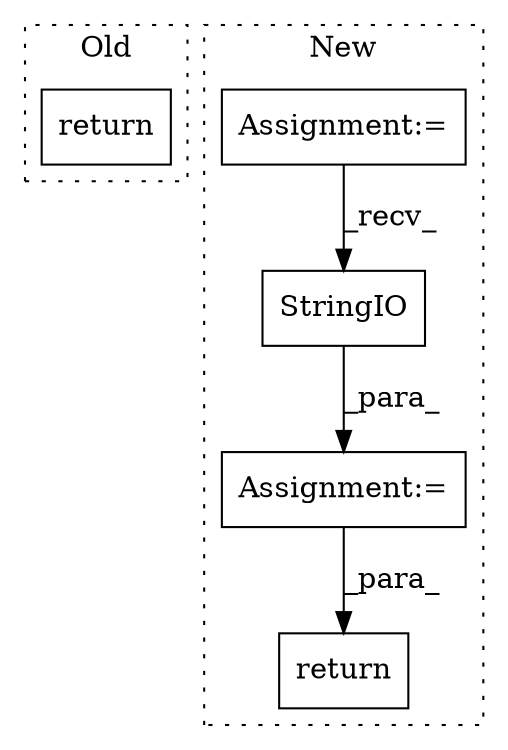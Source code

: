 digraph G {
subgraph cluster0 {
1 [label="return" a="41" s="3429" l="7" shape="box"];
label = "Old";
style="dotted";
}
subgraph cluster1 {
2 [label="StringIO" a="32" s="3950" l="10" shape="box"];
3 [label="Assignment:=" a="7" s="3979" l="1" shape="box"];
4 [label="return" a="41" s="4226" l="7" shape="box"];
5 [label="Assignment:=" a="7" s="3040" l="8" shape="box"];
label = "New";
style="dotted";
}
2 -> 3 [label="_para_"];
3 -> 4 [label="_para_"];
5 -> 2 [label="_recv_"];
}